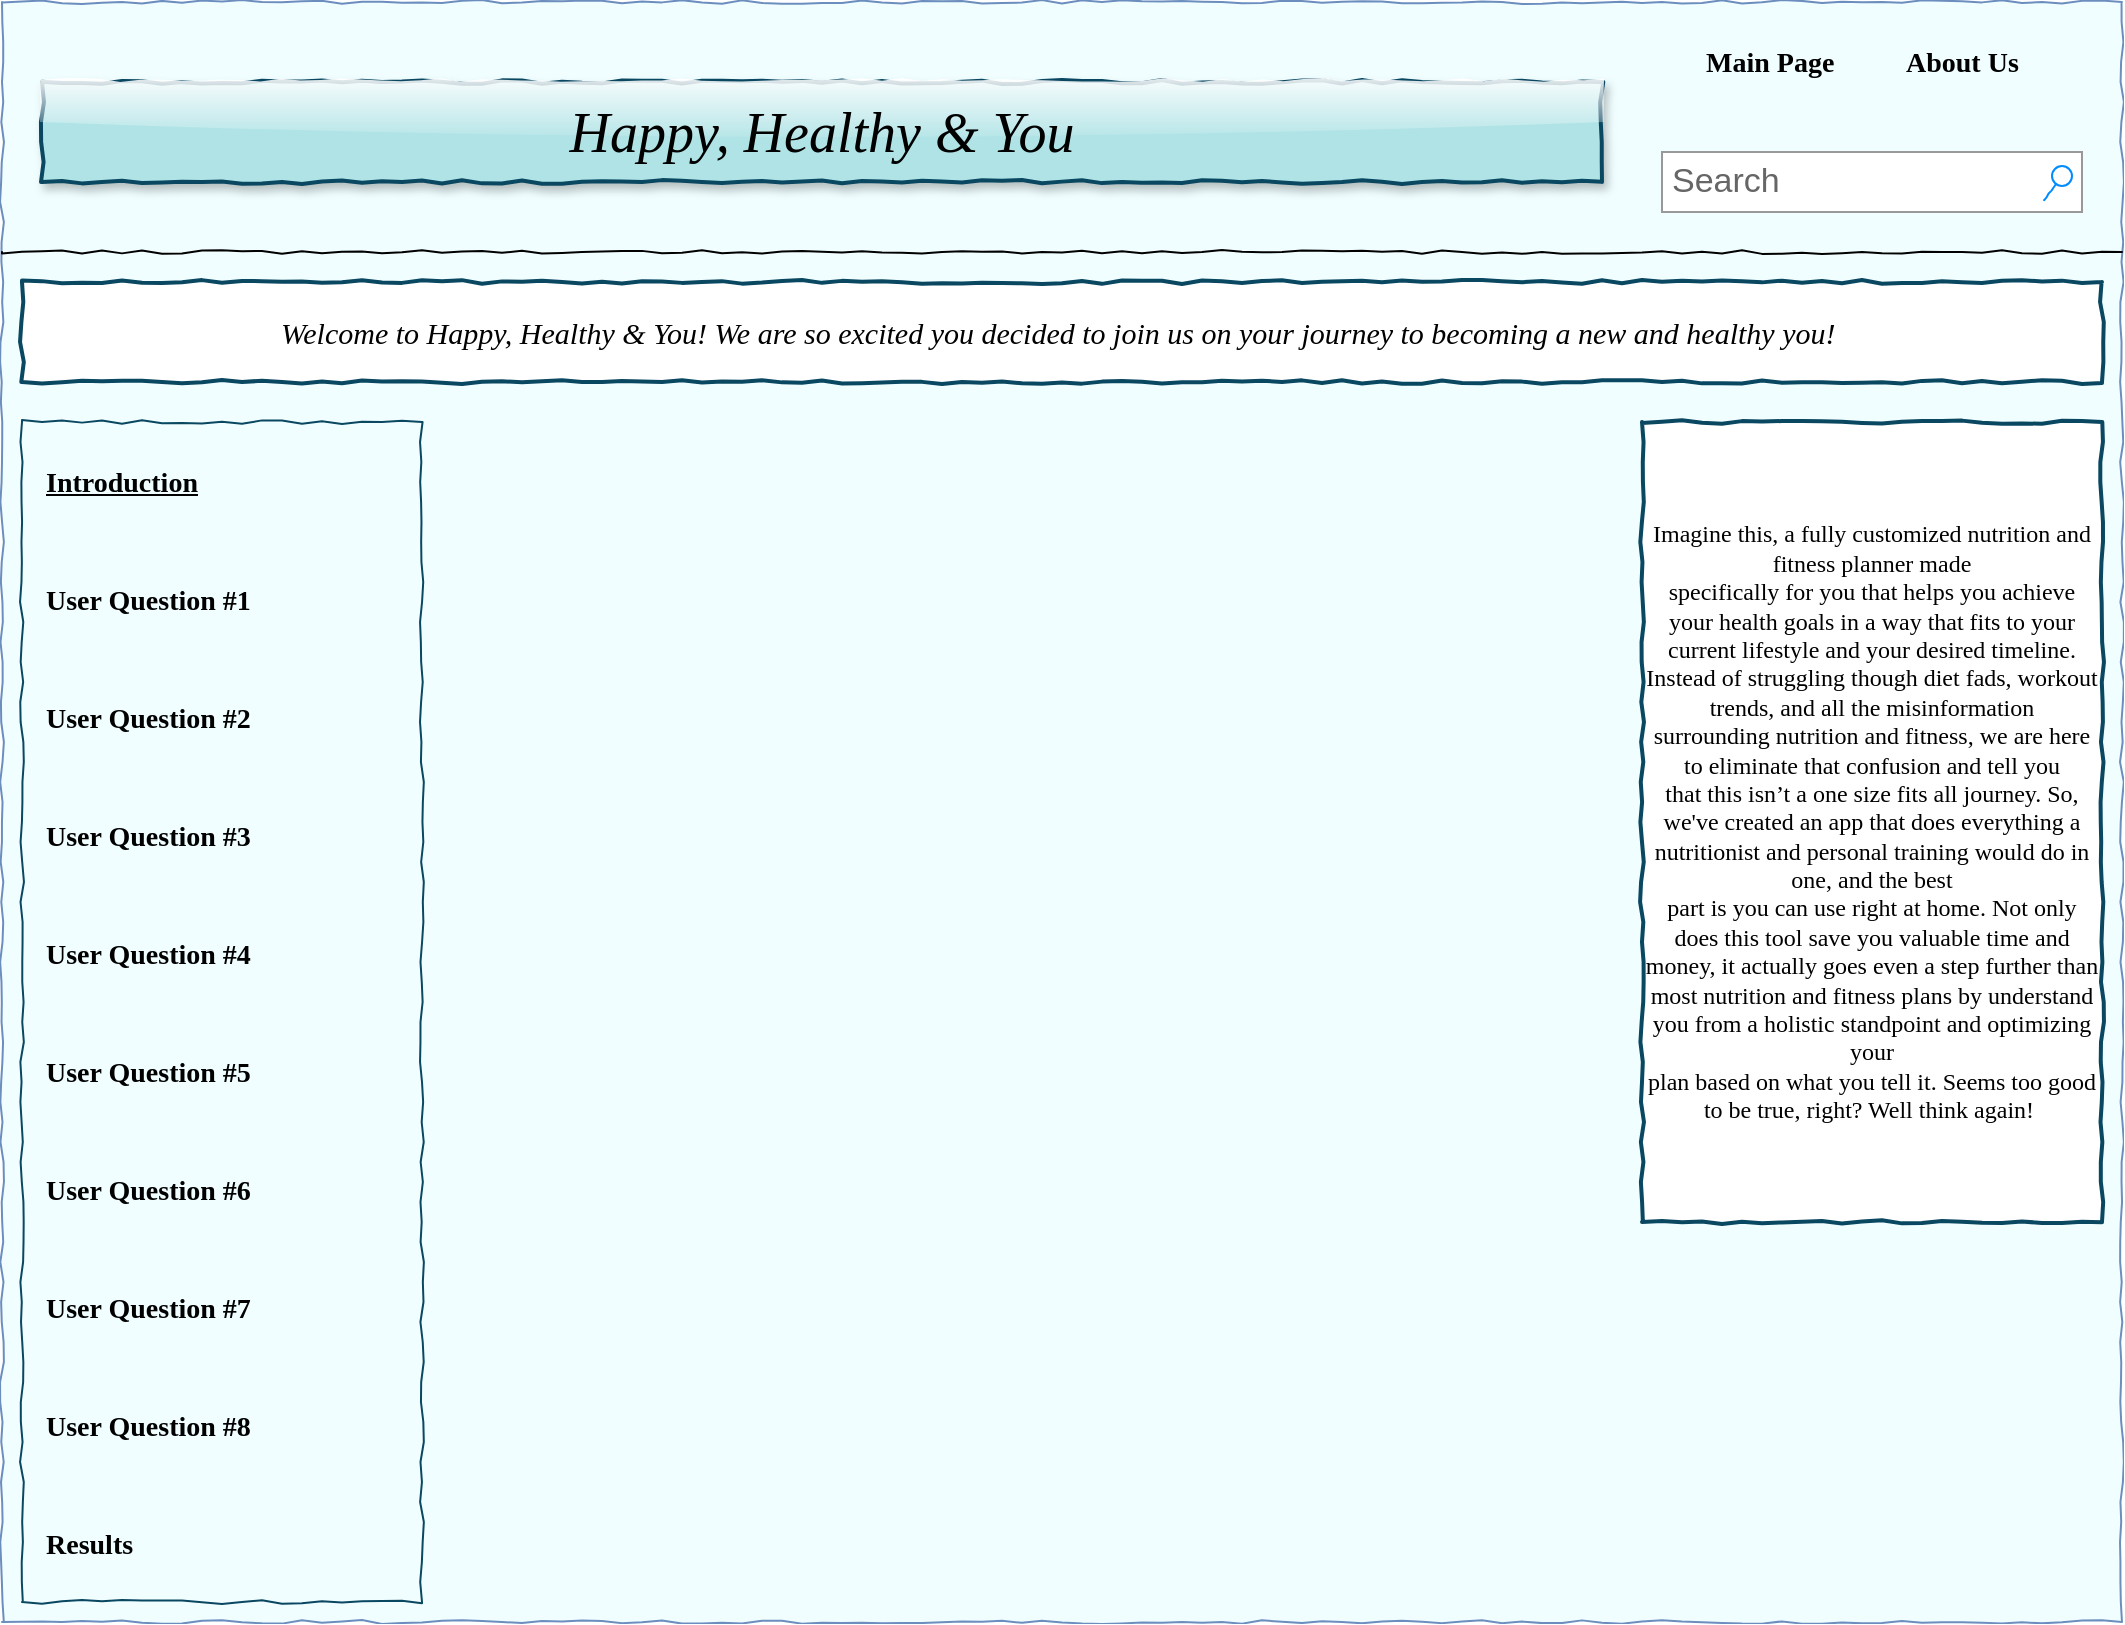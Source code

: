 <mxfile version="17.2.4" type="github">
  <diagram name="Page-1" id="03018318-947c-dd8e-b7a3-06fadd420f32">
    <mxGraphModel dx="1730" dy="927" grid="1" gridSize="10" guides="1" tooltips="1" connect="1" arrows="1" fold="1" page="1" pageScale="1" pageWidth="1100" pageHeight="850" background="none" math="0" shadow="0">
      <root>
        <mxCell id="0" />
        <mxCell id="1" parent="0" />
        <mxCell id="677b7b8949515195-1" value="" style="whiteSpace=wrap;html=1;rounded=0;shadow=0;labelBackgroundColor=none;strokeWidth=1;fontFamily=Verdana;fontSize=12;align=center;comic=1;fillColor=#F0FEFF;strokeColor=#6c8ebf;" parent="1" vertex="1">
          <mxGeometry x="20" y="20" width="1060" height="810" as="geometry" />
        </mxCell>
        <mxCell id="677b7b8949515195-2" value="Happy, Healthy &amp;amp; You" style="whiteSpace=wrap;html=1;rounded=0;shadow=1;labelBackgroundColor=none;strokeWidth=2;fontFamily=Comic Sans MS;fontSize=28;align=center;comic=1;fillColor=#b0e3e6;strokeColor=#0A4761;glass=1;sketch=0;fontStyle=2" parent="1" vertex="1">
          <mxGeometry x="40" y="60" width="780" height="50" as="geometry" />
        </mxCell>
        <mxCell id="677b7b8949515195-3" value="Search" style="strokeWidth=1;shadow=0;dashed=0;align=center;html=1;shape=mxgraph.mockup.forms.searchBox;strokeColor=#999999;mainText=;strokeColor2=#008cff;fontColor=#666666;fontSize=17;align=left;spacingLeft=3;rounded=0;labelBackgroundColor=none;comic=1;" parent="1" vertex="1">
          <mxGeometry x="850" y="95" width="210" height="30" as="geometry" />
        </mxCell>
        <mxCell id="677b7b8949515195-5" value="Main Page" style="text;html=1;points=[];align=left;verticalAlign=top;spacingTop=-4;fontSize=14;fontFamily=Verdana;fontStyle=1" parent="1" vertex="1">
          <mxGeometry x="870" y="40" width="60" height="20" as="geometry" />
        </mxCell>
        <mxCell id="677b7b8949515195-7" value="About Us" style="text;html=1;points=[];align=left;verticalAlign=top;spacingTop=-4;fontSize=14;fontFamily=Verdana;fontStyle=1" parent="1" vertex="1">
          <mxGeometry x="970" y="40" width="60" height="20" as="geometry" />
        </mxCell>
        <mxCell id="677b7b8949515195-8" value="" style="whiteSpace=wrap;html=1;rounded=0;shadow=0;labelBackgroundColor=none;strokeWidth=1;fillColor=none;fontFamily=Verdana;fontSize=12;align=center;comic=1;strokeColor=#0A4761;" parent="1" vertex="1">
          <mxGeometry x="30" y="230" width="200" height="590" as="geometry" />
        </mxCell>
        <mxCell id="677b7b8949515195-9" value="" style="line;strokeWidth=1;html=1;rounded=0;shadow=0;labelBackgroundColor=none;fillColor=none;fontFamily=Verdana;fontSize=14;fontColor=#000000;align=center;comic=1;" parent="1" vertex="1">
          <mxGeometry x="20" y="140" width="1060" height="10" as="geometry" />
        </mxCell>
        <mxCell id="677b7b8949515195-10" value="Welcome to Happy, Healthy &amp;amp; You! We are so excited you decided to join us on your journey to becoming a new and healthy you!&amp;nbsp;" style="whiteSpace=wrap;html=1;rounded=0;shadow=0;labelBackgroundColor=none;strokeWidth=2;fontFamily=Comic Sans MS;fontSize=15;align=center;comic=1;fontStyle=2;strokeColor=#0A4761;" parent="1" vertex="1">
          <mxGeometry x="30" y="160" width="1040" height="50" as="geometry" />
        </mxCell>
        <mxCell id="677b7b8949515195-25" value="Imagine this, a fully customized nutrition and fitness planner made&lt;br style=&quot;font-size: 12px&quot;&gt;specifically for you that helps you achieve your health goals in a way that&amp;nbsp;fits to your current lifestyle and your desired timeline. Instead of struggling&amp;nbsp;though diet fads, workout trends, and all the misinformation surrounding&amp;nbsp;nutrition and fitness, we are here to eliminate that confusion and tell you that&amp;nbsp;this isn’t a one size fits all journey. So, we&#39;ve created an app that does&amp;nbsp;everything a nutritionist and personal training would do in one, and the best&lt;br style=&quot;font-size: 12px&quot;&gt;part is you can use right at home. Not only does this tool save you valuable&amp;nbsp;time and money, it actually goes even a step further than most nutrition and&amp;nbsp;fitness plans by understand you from a holistic standpoint and optimizing your&lt;br style=&quot;font-size: 12px&quot;&gt;plan based on what you tell it. Seems too good to be true, right? Well think again!&amp;nbsp;" style="rounded=0;shadow=0;labelBackgroundColor=none;strokeWidth=2;fillColor=#FFFFFF;fontFamily=Verdana;fontSize=12;align=center;comic=1;fontColor=#000000;whiteSpace=wrap;html=1;strokeColor=#0A4761;" parent="1" vertex="1">
          <mxGeometry x="840" y="230" width="230" height="400" as="geometry" />
        </mxCell>
        <mxCell id="677b7b8949515195-27" value="Introduction" style="text;html=1;points=[];align=left;verticalAlign=top;spacingTop=-4;fontSize=14;fontFamily=Verdana;fontStyle=5" parent="1" vertex="1">
          <mxGeometry x="40" y="250" width="170" height="20" as="geometry" />
        </mxCell>
        <mxCell id="677b7b8949515195-28" value="User Question #1" style="text;html=1;points=[];align=left;verticalAlign=top;spacingTop=-4;fontSize=14;fontFamily=Verdana;fontStyle=1" parent="1" vertex="1">
          <mxGeometry x="40" y="309" width="170" height="20" as="geometry" />
        </mxCell>
        <mxCell id="677b7b8949515195-29" value="User Question #2" style="text;html=1;points=[];align=left;verticalAlign=top;spacingTop=-4;fontSize=14;fontFamily=Verdana;fontStyle=1" parent="1" vertex="1">
          <mxGeometry x="40" y="368" width="170" height="20" as="geometry" />
        </mxCell>
        <mxCell id="677b7b8949515195-30" value="User Question #3" style="text;html=1;points=[];align=left;verticalAlign=top;spacingTop=-4;fontSize=14;fontFamily=Verdana;fontStyle=1" parent="1" vertex="1">
          <mxGeometry x="40" y="427" width="170" height="20" as="geometry" />
        </mxCell>
        <mxCell id="677b7b8949515195-31" value="User Question #6" style="text;html=1;points=[];align=left;verticalAlign=top;spacingTop=-4;fontSize=14;fontFamily=Verdana;fontStyle=1" parent="1" vertex="1">
          <mxGeometry x="40" y="604" width="170" height="20" as="geometry" />
        </mxCell>
        <mxCell id="677b7b8949515195-32" value="User Question #7" style="text;html=1;points=[];align=left;verticalAlign=top;spacingTop=-4;fontSize=14;fontFamily=Verdana;fontStyle=1" parent="1" vertex="1">
          <mxGeometry x="40" y="663" width="170" height="20" as="geometry" />
        </mxCell>
        <mxCell id="677b7b8949515195-33" value="User Question #8" style="text;html=1;points=[];align=left;verticalAlign=top;spacingTop=-4;fontSize=14;fontFamily=Verdana;fontStyle=1" parent="1" vertex="1">
          <mxGeometry x="40" y="722" width="170" height="20" as="geometry" />
        </mxCell>
        <mxCell id="677b7b8949515195-34" value="Results" style="text;html=1;points=[];align=left;verticalAlign=top;spacingTop=-4;fontSize=14;fontFamily=Verdana;fontStyle=1" parent="1" vertex="1">
          <mxGeometry x="40" y="781.01" width="170" height="20" as="geometry" />
        </mxCell>
        <mxCell id="677b7b8949515195-39" value="User Question #4" style="text;html=1;points=[];align=left;verticalAlign=top;spacingTop=-4;fontSize=14;fontFamily=Verdana;fontStyle=1" parent="1" vertex="1">
          <mxGeometry x="40" y="486" width="170" height="20" as="geometry" />
        </mxCell>
        <mxCell id="677b7b8949515195-40" value="User Question #5" style="text;html=1;points=[];align=left;verticalAlign=top;spacingTop=-4;fontSize=14;fontFamily=Verdana;fontStyle=1" parent="1" vertex="1">
          <mxGeometry x="40" y="545" width="170" height="20" as="geometry" />
        </mxCell>
        <mxCell id="9vx_emz_uO2FRqKHN4-O-6" value="" style="shape=image;verticalLabelPosition=bottom;labelBackgroundColor=default;verticalAlign=top;aspect=fixed;imageAspect=0;image=https://mir-s3-cdn-cf.behance.net/project_modules/max_1200/8e167a27517701.564d92c3.png;clipPath=inset(25.56% 55.33% 25.56% 0%);" vertex="1" parent="1">
          <mxGeometry x="840" y="650" width="230" height="151.01" as="geometry" />
        </mxCell>
      </root>
    </mxGraphModel>
  </diagram>
</mxfile>
